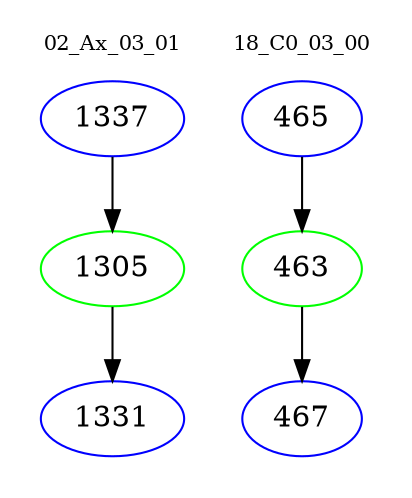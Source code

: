 digraph{
subgraph cluster_0 {
color = white
label = "02_Ax_03_01";
fontsize=10;
T0_1337 [label="1337", color="blue"]
T0_1337 -> T0_1305 [color="black"]
T0_1305 [label="1305", color="green"]
T0_1305 -> T0_1331 [color="black"]
T0_1331 [label="1331", color="blue"]
}
subgraph cluster_1 {
color = white
label = "18_C0_03_00";
fontsize=10;
T1_465 [label="465", color="blue"]
T1_465 -> T1_463 [color="black"]
T1_463 [label="463", color="green"]
T1_463 -> T1_467 [color="black"]
T1_467 [label="467", color="blue"]
}
}

